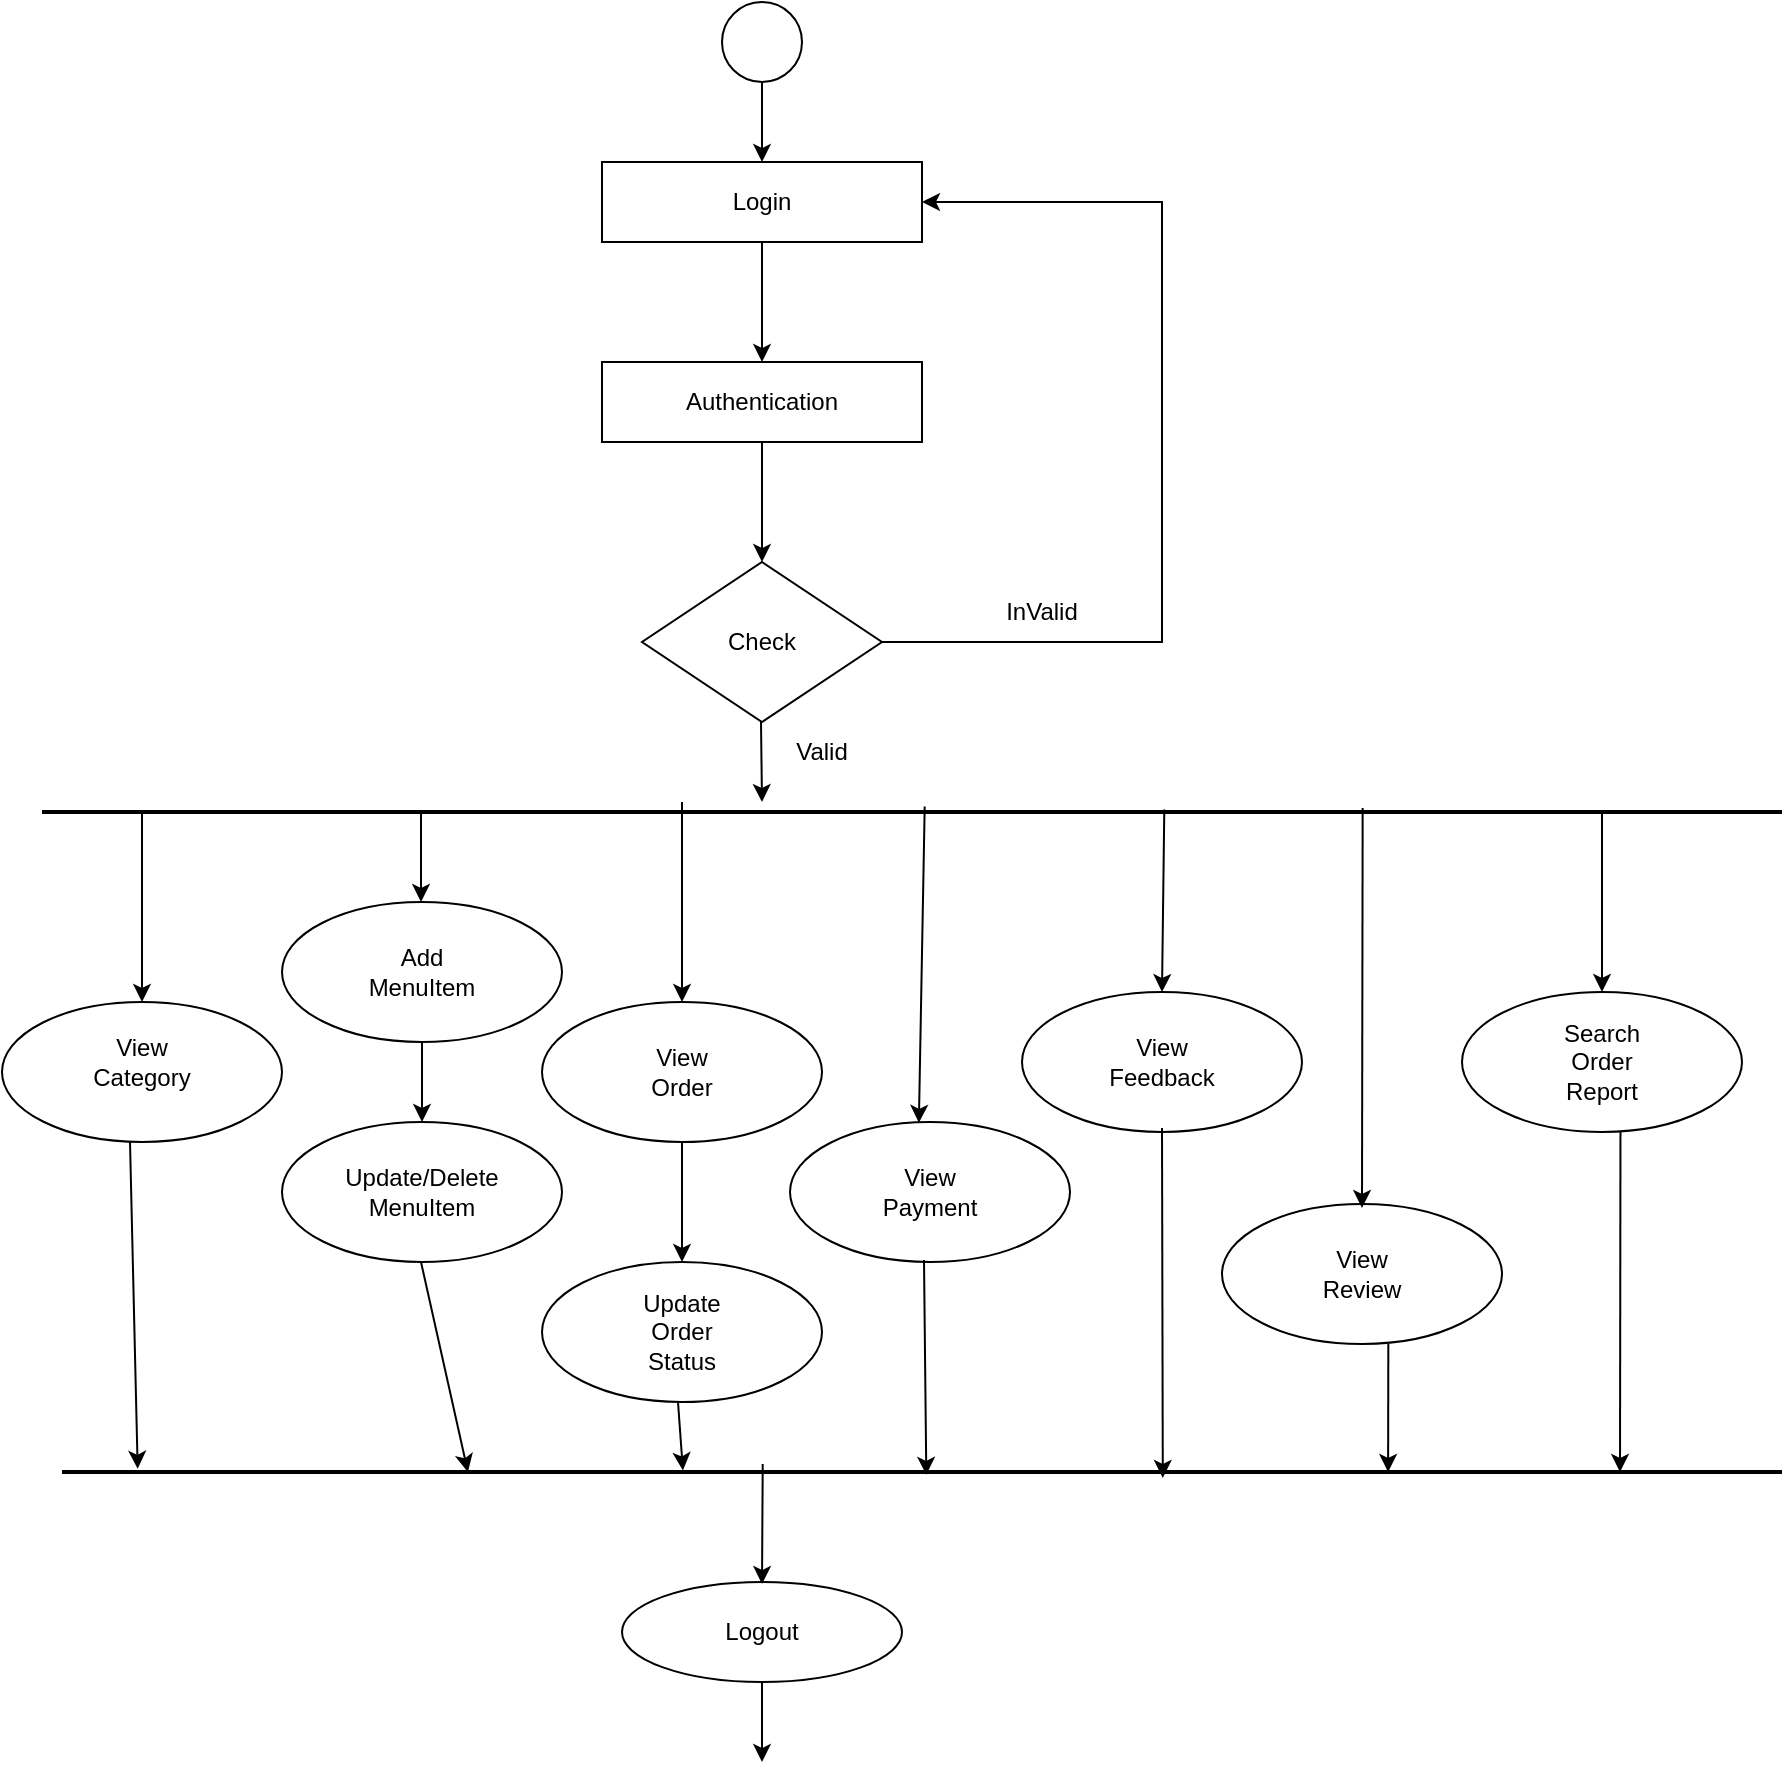 <mxfile version="18.2.1" type="device"><diagram id="GoJHBxFULy5NAgekN3bK" name="Page-1"><mxGraphModel dx="1278" dy="547" grid="1" gridSize="10" guides="1" tooltips="1" connect="1" arrows="1" fold="1" page="1" pageScale="1" pageWidth="827" pageHeight="1169" math="0" shadow="0"><root><mxCell id="0"/><mxCell id="1" parent="0"/><mxCell id="UVgtLxZGwuBBzMcHJP_I-1" value="" style="ellipse;whiteSpace=wrap;html=1;aspect=fixed;" vertex="1" parent="1"><mxGeometry x="380" y="40" width="40" height="40" as="geometry"/></mxCell><mxCell id="UVgtLxZGwuBBzMcHJP_I-2" value="" style="rounded=0;whiteSpace=wrap;html=1;" vertex="1" parent="1"><mxGeometry x="320" y="120" width="160" height="40" as="geometry"/></mxCell><mxCell id="UVgtLxZGwuBBzMcHJP_I-3" value="" style="rounded=0;whiteSpace=wrap;html=1;" vertex="1" parent="1"><mxGeometry x="320" y="220" width="160" height="40" as="geometry"/></mxCell><mxCell id="UVgtLxZGwuBBzMcHJP_I-4" value="" style="rhombus;whiteSpace=wrap;html=1;" vertex="1" parent="1"><mxGeometry x="340" y="320" width="120" height="80" as="geometry"/></mxCell><mxCell id="UVgtLxZGwuBBzMcHJP_I-5" value="" style="line;strokeWidth=2;html=1;" vertex="1" parent="1"><mxGeometry x="40" y="440" width="870" height="10" as="geometry"/></mxCell><mxCell id="UVgtLxZGwuBBzMcHJP_I-7" value="" style="ellipse;whiteSpace=wrap;html=1;" vertex="1" parent="1"><mxGeometry x="20" y="540" width="140" height="70" as="geometry"/></mxCell><mxCell id="UVgtLxZGwuBBzMcHJP_I-8" value="" style="edgeStyle=orthogonalEdgeStyle;rounded=0;orthogonalLoop=1;jettySize=auto;html=1;" edge="1" parent="1" source="UVgtLxZGwuBBzMcHJP_I-9" target="UVgtLxZGwuBBzMcHJP_I-10"><mxGeometry relative="1" as="geometry"/></mxCell><mxCell id="UVgtLxZGwuBBzMcHJP_I-9" value="" style="ellipse;whiteSpace=wrap;html=1;" vertex="1" parent="1"><mxGeometry x="160" y="490" width="140" height="70" as="geometry"/></mxCell><mxCell id="UVgtLxZGwuBBzMcHJP_I-10" value="" style="ellipse;whiteSpace=wrap;html=1;" vertex="1" parent="1"><mxGeometry x="160" y="600" width="140" height="70" as="geometry"/></mxCell><mxCell id="UVgtLxZGwuBBzMcHJP_I-14" value="" style="line;strokeWidth=2;html=1;" vertex="1" parent="1"><mxGeometry x="50" y="770" width="860" height="10" as="geometry"/></mxCell><mxCell id="UVgtLxZGwuBBzMcHJP_I-15" value="" style="ellipse;whiteSpace=wrap;html=1;" vertex="1" parent="1"><mxGeometry x="330" y="830" width="140" height="50" as="geometry"/></mxCell><mxCell id="UVgtLxZGwuBBzMcHJP_I-16" value="" style="endArrow=classic;html=1;rounded=0;exitX=0.5;exitY=1;exitDx=0;exitDy=0;entryX=0.5;entryY=0;entryDx=0;entryDy=0;" edge="1" parent="1" source="UVgtLxZGwuBBzMcHJP_I-1" target="UVgtLxZGwuBBzMcHJP_I-2"><mxGeometry width="50" height="50" relative="1" as="geometry"><mxPoint x="390" y="280" as="sourcePoint"/><mxPoint x="440" y="230" as="targetPoint"/></mxGeometry></mxCell><mxCell id="UVgtLxZGwuBBzMcHJP_I-17" value="" style="endArrow=classic;html=1;rounded=0;entryX=0.5;entryY=0;entryDx=0;entryDy=0;" edge="1" parent="1" target="UVgtLxZGwuBBzMcHJP_I-3"><mxGeometry width="50" height="50" relative="1" as="geometry"><mxPoint x="400" y="160" as="sourcePoint"/><mxPoint x="410" y="130" as="targetPoint"/></mxGeometry></mxCell><mxCell id="UVgtLxZGwuBBzMcHJP_I-18" value="" style="endArrow=classic;html=1;rounded=0;entryX=0.5;entryY=0;entryDx=0;entryDy=0;" edge="1" parent="1" target="UVgtLxZGwuBBzMcHJP_I-4"><mxGeometry width="50" height="50" relative="1" as="geometry"><mxPoint x="400" y="260" as="sourcePoint"/><mxPoint x="420" y="140" as="targetPoint"/></mxGeometry></mxCell><mxCell id="UVgtLxZGwuBBzMcHJP_I-19" value="" style="endArrow=classic;html=1;rounded=0;" edge="1" parent="1"><mxGeometry width="50" height="50" relative="1" as="geometry"><mxPoint x="399.5" y="400" as="sourcePoint"/><mxPoint x="400" y="440" as="targetPoint"/></mxGeometry></mxCell><mxCell id="UVgtLxZGwuBBzMcHJP_I-20" value="" style="endArrow=classic;html=1;rounded=0;entryX=0.5;entryY=0;entryDx=0;entryDy=0;" edge="1" parent="1" target="UVgtLxZGwuBBzMcHJP_I-7"><mxGeometry width="50" height="50" relative="1" as="geometry"><mxPoint x="90" y="445" as="sourcePoint"/><mxPoint x="160" y="370" as="targetPoint"/></mxGeometry></mxCell><mxCell id="UVgtLxZGwuBBzMcHJP_I-22" value="" style="endArrow=classic;html=1;rounded=0;" edge="1" parent="1"><mxGeometry width="50" height="50" relative="1" as="geometry"><mxPoint x="229.5" y="445" as="sourcePoint"/><mxPoint x="229.5" y="490" as="targetPoint"/></mxGeometry></mxCell><mxCell id="UVgtLxZGwuBBzMcHJP_I-25" value="" style="endArrow=classic;html=1;rounded=0;entryX=0.044;entryY=0.34;entryDx=0;entryDy=0;entryPerimeter=0;" edge="1" parent="1" target="UVgtLxZGwuBBzMcHJP_I-14"><mxGeometry width="50" height="50" relative="1" as="geometry"><mxPoint x="84" y="610" as="sourcePoint"/><mxPoint x="84" y="724" as="targetPoint"/></mxGeometry></mxCell><mxCell id="UVgtLxZGwuBBzMcHJP_I-26" value="" style="endArrow=classic;html=1;rounded=0;entryX=0.236;entryY=0.5;entryDx=0;entryDy=0;entryPerimeter=0;" edge="1" parent="1" target="UVgtLxZGwuBBzMcHJP_I-14"><mxGeometry width="50" height="50" relative="1" as="geometry"><mxPoint x="229.5" y="670" as="sourcePoint"/><mxPoint x="229.5" y="725" as="targetPoint"/></mxGeometry></mxCell><mxCell id="UVgtLxZGwuBBzMcHJP_I-30" value="" style="endArrow=classic;html=1;rounded=0;entryX=0.5;entryY=0;entryDx=0;entryDy=0;exitX=0.461;exitY=0;exitDx=0;exitDy=0;exitPerimeter=0;" edge="1" parent="1"><mxGeometry width="50" height="50" relative="1" as="geometry"><mxPoint x="400.36" y="771" as="sourcePoint"/><mxPoint x="400" y="831" as="targetPoint"/></mxGeometry></mxCell><mxCell id="UVgtLxZGwuBBzMcHJP_I-31" value="" style="endArrow=classic;html=1;rounded=0;" edge="1" parent="1"><mxGeometry width="50" height="50" relative="1" as="geometry"><mxPoint x="400" y="880" as="sourcePoint"/><mxPoint x="400" y="920" as="targetPoint"/></mxGeometry></mxCell><mxCell id="UVgtLxZGwuBBzMcHJP_I-32" value="" style="edgeStyle=segmentEdgeStyle;endArrow=classic;html=1;rounded=0;entryX=1;entryY=0.5;entryDx=0;entryDy=0;exitX=1;exitY=0.5;exitDx=0;exitDy=0;" edge="1" parent="1" source="UVgtLxZGwuBBzMcHJP_I-4" target="UVgtLxZGwuBBzMcHJP_I-2"><mxGeometry width="50" height="50" relative="1" as="geometry"><mxPoint x="490" y="360" as="sourcePoint"/><mxPoint x="550" y="150" as="targetPoint"/><Array as="points"><mxPoint x="600" y="360"/><mxPoint x="600" y="140"/></Array></mxGeometry></mxCell><mxCell id="UVgtLxZGwuBBzMcHJP_I-33" value="InValid" style="text;html=1;strokeColor=none;fillColor=none;align=center;verticalAlign=middle;whiteSpace=wrap;rounded=0;" vertex="1" parent="1"><mxGeometry x="510" y="330" width="60" height="30" as="geometry"/></mxCell><mxCell id="UVgtLxZGwuBBzMcHJP_I-34" value="Valid" style="text;html=1;strokeColor=none;fillColor=none;align=center;verticalAlign=middle;whiteSpace=wrap;rounded=0;" vertex="1" parent="1"><mxGeometry x="400" y="400" width="60" height="30" as="geometry"/></mxCell><mxCell id="UVgtLxZGwuBBzMcHJP_I-35" value="Login" style="text;html=1;strokeColor=none;fillColor=none;align=center;verticalAlign=middle;whiteSpace=wrap;rounded=0;" vertex="1" parent="1"><mxGeometry x="370" y="125" width="60" height="30" as="geometry"/></mxCell><mxCell id="UVgtLxZGwuBBzMcHJP_I-36" value="Authentication" style="text;html=1;strokeColor=none;fillColor=none;align=center;verticalAlign=middle;whiteSpace=wrap;rounded=0;" vertex="1" parent="1"><mxGeometry x="370" y="225" width="60" height="30" as="geometry"/></mxCell><mxCell id="UVgtLxZGwuBBzMcHJP_I-37" value="Check" style="text;html=1;strokeColor=none;fillColor=none;align=center;verticalAlign=middle;whiteSpace=wrap;rounded=0;" vertex="1" parent="1"><mxGeometry x="370" y="345" width="60" height="30" as="geometry"/></mxCell><mxCell id="UVgtLxZGwuBBzMcHJP_I-38" value="View Category" style="text;html=1;strokeColor=none;fillColor=none;align=center;verticalAlign=middle;whiteSpace=wrap;rounded=0;" vertex="1" parent="1"><mxGeometry x="60" y="555" width="60" height="30" as="geometry"/></mxCell><mxCell id="UVgtLxZGwuBBzMcHJP_I-40" value="Add MenuItem" style="text;html=1;strokeColor=none;fillColor=none;align=center;verticalAlign=middle;whiteSpace=wrap;rounded=0;" vertex="1" parent="1"><mxGeometry x="200" y="510" width="60" height="30" as="geometry"/></mxCell><mxCell id="UVgtLxZGwuBBzMcHJP_I-41" value="Update/Delete MenuItem" style="text;html=1;strokeColor=none;fillColor=none;align=center;verticalAlign=middle;whiteSpace=wrap;rounded=0;" vertex="1" parent="1"><mxGeometry x="200" y="620" width="60" height="30" as="geometry"/></mxCell><mxCell id="UVgtLxZGwuBBzMcHJP_I-46" value="Logout" style="text;html=1;strokeColor=none;fillColor=none;align=center;verticalAlign=middle;whiteSpace=wrap;rounded=0;" vertex="1" parent="1"><mxGeometry x="370" y="840" width="60" height="30" as="geometry"/></mxCell><mxCell id="UVgtLxZGwuBBzMcHJP_I-54" value="" style="ellipse;whiteSpace=wrap;html=1;" vertex="1" parent="1"><mxGeometry x="290" y="540" width="140" height="70" as="geometry"/></mxCell><mxCell id="UVgtLxZGwuBBzMcHJP_I-55" value="" style="ellipse;whiteSpace=wrap;html=1;" vertex="1" parent="1"><mxGeometry x="290" y="670" width="140" height="70" as="geometry"/></mxCell><mxCell id="UVgtLxZGwuBBzMcHJP_I-56" value="" style="endArrow=classic;html=1;rounded=0;entryX=0.5;entryY=0;entryDx=0;entryDy=0;" edge="1" parent="1" target="UVgtLxZGwuBBzMcHJP_I-54"><mxGeometry width="50" height="50" relative="1" as="geometry"><mxPoint x="360" y="440" as="sourcePoint"/><mxPoint x="440" y="590" as="targetPoint"/></mxGeometry></mxCell><mxCell id="UVgtLxZGwuBBzMcHJP_I-57" value="" style="endArrow=classic;html=1;rounded=0;exitX=0.5;exitY=1;exitDx=0;exitDy=0;entryX=0.5;entryY=0;entryDx=0;entryDy=0;" edge="1" parent="1" source="UVgtLxZGwuBBzMcHJP_I-54" target="UVgtLxZGwuBBzMcHJP_I-55"><mxGeometry width="50" height="50" relative="1" as="geometry"><mxPoint x="390" y="640" as="sourcePoint"/><mxPoint x="440" y="590" as="targetPoint"/></mxGeometry></mxCell><mxCell id="UVgtLxZGwuBBzMcHJP_I-58" value="" style="endArrow=classic;html=1;rounded=0;entryX=0.361;entryY=0.42;entryDx=0;entryDy=0;entryPerimeter=0;" edge="1" parent="1" target="UVgtLxZGwuBBzMcHJP_I-14"><mxGeometry width="50" height="50" relative="1" as="geometry"><mxPoint x="358" y="740" as="sourcePoint"/><mxPoint x="370" y="680" as="targetPoint"/></mxGeometry></mxCell><mxCell id="UVgtLxZGwuBBzMcHJP_I-59" value="View Order" style="text;html=1;strokeColor=none;fillColor=none;align=center;verticalAlign=middle;whiteSpace=wrap;rounded=0;" vertex="1" parent="1"><mxGeometry x="330" y="560" width="60" height="30" as="geometry"/></mxCell><mxCell id="UVgtLxZGwuBBzMcHJP_I-60" value="Update Order Status" style="text;html=1;strokeColor=none;fillColor=none;align=center;verticalAlign=middle;whiteSpace=wrap;rounded=0;" vertex="1" parent="1"><mxGeometry x="330" y="690" width="60" height="30" as="geometry"/></mxCell><mxCell id="UVgtLxZGwuBBzMcHJP_I-62" value="" style="ellipse;whiteSpace=wrap;html=1;" vertex="1" parent="1"><mxGeometry x="414" y="600" width="140" height="70" as="geometry"/></mxCell><mxCell id="UVgtLxZGwuBBzMcHJP_I-63" value="" style="ellipse;whiteSpace=wrap;html=1;" vertex="1" parent="1"><mxGeometry x="530" y="535" width="140" height="70" as="geometry"/></mxCell><mxCell id="UVgtLxZGwuBBzMcHJP_I-64" value="" style="ellipse;whiteSpace=wrap;html=1;" vertex="1" parent="1"><mxGeometry x="630" y="641" width="140" height="70" as="geometry"/></mxCell><mxCell id="UVgtLxZGwuBBzMcHJP_I-65" value="" style="ellipse;whiteSpace=wrap;html=1;" vertex="1" parent="1"><mxGeometry x="750" y="535" width="140" height="70" as="geometry"/></mxCell><mxCell id="UVgtLxZGwuBBzMcHJP_I-66" value="" style="endArrow=classic;html=1;rounded=0;exitX=0.505;exitY=0.22;exitDx=0;exitDy=0;exitPerimeter=0;entryX=0.446;entryY=-0.037;entryDx=0;entryDy=0;entryPerimeter=0;" edge="1" parent="1"><mxGeometry width="50" height="50" relative="1" as="geometry"><mxPoint x="481.35" y="442.2" as="sourcePoint"/><mxPoint x="478.44" y="600.41" as="targetPoint"/></mxGeometry></mxCell><mxCell id="UVgtLxZGwuBBzMcHJP_I-68" value="" style="endArrow=classic;html=1;rounded=0;exitX=0.5;exitY=1;exitDx=0;exitDy=0;entryX=0.506;entryY=0.74;entryDx=0;entryDy=0;entryPerimeter=0;" edge="1" parent="1"><mxGeometry width="50" height="50" relative="1" as="geometry"><mxPoint x="481" y="669" as="sourcePoint"/><mxPoint x="482.16" y="776.4" as="targetPoint"/></mxGeometry></mxCell><mxCell id="UVgtLxZGwuBBzMcHJP_I-69" value="" style="endArrow=classic;html=1;rounded=0;entryX=0.5;entryY=0;entryDx=0;entryDy=0;exitX=0.645;exitY=0.38;exitDx=0;exitDy=0;exitPerimeter=0;" edge="1" parent="1" source="UVgtLxZGwuBBzMcHJP_I-5" target="UVgtLxZGwuBBzMcHJP_I-63"><mxGeometry width="50" height="50" relative="1" as="geometry"><mxPoint x="430" y="580" as="sourcePoint"/><mxPoint x="480" y="530" as="targetPoint"/></mxGeometry></mxCell><mxCell id="UVgtLxZGwuBBzMcHJP_I-70" value="" style="endArrow=classic;html=1;rounded=0;exitX=0.5;exitY=1;exitDx=0;exitDy=0;entryX=0.64;entryY=1;entryDx=0;entryDy=0;entryPerimeter=0;" edge="1" parent="1"><mxGeometry width="50" height="50" relative="1" as="geometry"><mxPoint x="600" y="603" as="sourcePoint"/><mxPoint x="600.4" y="778" as="targetPoint"/></mxGeometry></mxCell><mxCell id="UVgtLxZGwuBBzMcHJP_I-71" value="" style="endArrow=classic;html=1;rounded=0;entryX=0.5;entryY=0;entryDx=0;entryDy=0;exitX=0.759;exitY=0;exitDx=0;exitDy=0;exitPerimeter=0;" edge="1" parent="1"><mxGeometry width="50" height="50" relative="1" as="geometry"><mxPoint x="700.33" y="443" as="sourcePoint"/><mxPoint x="700" y="643" as="targetPoint"/></mxGeometry></mxCell><mxCell id="UVgtLxZGwuBBzMcHJP_I-72" value="" style="endArrow=classic;html=1;rounded=0;entryX=0.771;entryY=0.5;entryDx=0;entryDy=0;entryPerimeter=0;exitX=0.594;exitY=1;exitDx=0;exitDy=0;exitPerimeter=0;" edge="1" parent="1" source="UVgtLxZGwuBBzMcHJP_I-64" target="UVgtLxZGwuBBzMcHJP_I-14"><mxGeometry width="50" height="50" relative="1" as="geometry"><mxPoint x="430" y="580" as="sourcePoint"/><mxPoint x="480" y="530" as="targetPoint"/></mxGeometry></mxCell><mxCell id="UVgtLxZGwuBBzMcHJP_I-73" value="" style="endArrow=classic;html=1;rounded=0;entryX=0.5;entryY=0;entryDx=0;entryDy=0;" edge="1" parent="1" target="UVgtLxZGwuBBzMcHJP_I-65"><mxGeometry width="50" height="50" relative="1" as="geometry"><mxPoint x="820" y="445" as="sourcePoint"/><mxPoint x="480" y="530" as="targetPoint"/></mxGeometry></mxCell><mxCell id="UVgtLxZGwuBBzMcHJP_I-74" value="" style="endArrow=classic;html=1;rounded=0;exitX=0.566;exitY=1.051;exitDx=0;exitDy=0;exitPerimeter=0;" edge="1" parent="1"><mxGeometry width="50" height="50" relative="1" as="geometry"><mxPoint x="829.24" y="604.57" as="sourcePoint"/><mxPoint x="829" y="775" as="targetPoint"/></mxGeometry></mxCell><mxCell id="UVgtLxZGwuBBzMcHJP_I-75" value="View Payment" style="text;html=1;strokeColor=none;fillColor=none;align=center;verticalAlign=middle;whiteSpace=wrap;rounded=0;" vertex="1" parent="1"><mxGeometry x="454" y="620" width="60" height="30" as="geometry"/></mxCell><mxCell id="UVgtLxZGwuBBzMcHJP_I-77" value="View Feedback" style="text;html=1;strokeColor=none;fillColor=none;align=center;verticalAlign=middle;whiteSpace=wrap;rounded=0;" vertex="1" parent="1"><mxGeometry x="570" y="555" width="60" height="30" as="geometry"/></mxCell><mxCell id="UVgtLxZGwuBBzMcHJP_I-78" value="View Review" style="text;html=1;strokeColor=none;fillColor=none;align=center;verticalAlign=middle;whiteSpace=wrap;rounded=0;" vertex="1" parent="1"><mxGeometry x="670" y="661" width="60" height="30" as="geometry"/></mxCell><mxCell id="UVgtLxZGwuBBzMcHJP_I-79" value="Search Order Report" style="text;html=1;strokeColor=none;fillColor=none;align=center;verticalAlign=middle;whiteSpace=wrap;rounded=0;" vertex="1" parent="1"><mxGeometry x="790" y="555" width="60" height="30" as="geometry"/></mxCell></root></mxGraphModel></diagram></mxfile>